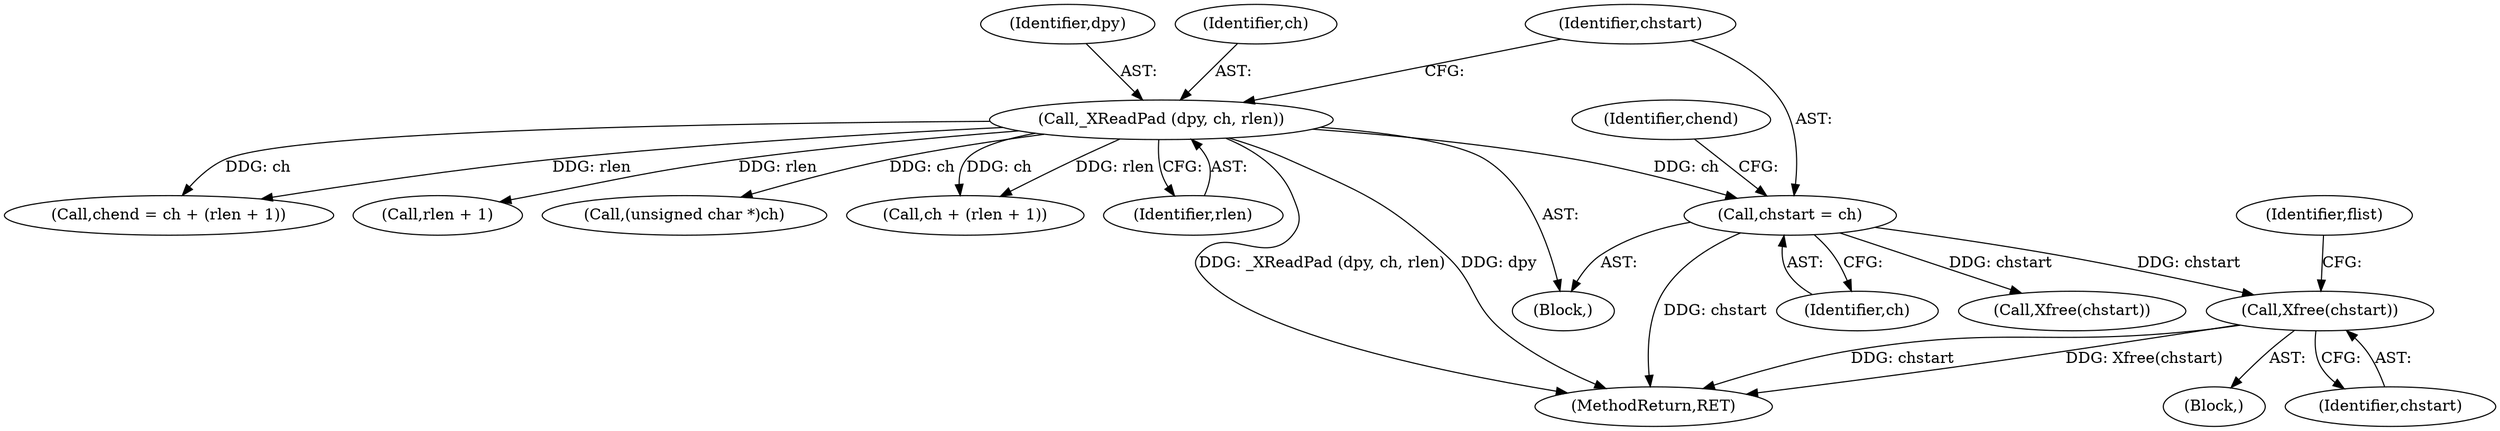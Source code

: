 digraph "0_libx11_b469da1430cdcee06e31c6251b83aede072a1ff0@API" {
"1000350" [label="(Call,Xfree(chstart))"];
"1000280" [label="(Call,chstart = ch)"];
"1000276" [label="(Call,_XReadPad (dpy, ch, rlen))"];
"1000276" [label="(Call,_XReadPad (dpy, ch, rlen))"];
"1000198" [label="(Block,)"];
"1000349" [label="(Block,)"];
"1000363" [label="(Call,Xfree(chstart))"];
"1000282" [label="(Identifier,ch)"];
"1000283" [label="(Call,chend = ch + (rlen + 1))"];
"1000353" [label="(Identifier,flist)"];
"1000287" [label="(Call,rlen + 1)"];
"1000351" [label="(Identifier,chstart)"];
"1000280" [label="(Call,chstart = ch)"];
"1000293" [label="(Call,(unsigned char *)ch)"];
"1000285" [label="(Call,ch + (rlen + 1))"];
"1000279" [label="(Identifier,rlen)"];
"1000350" [label="(Call,Xfree(chstart))"];
"1000277" [label="(Identifier,dpy)"];
"1000284" [label="(Identifier,chend)"];
"1000376" [label="(MethodReturn,RET)"];
"1000281" [label="(Identifier,chstart)"];
"1000278" [label="(Identifier,ch)"];
"1000350" -> "1000349"  [label="AST: "];
"1000350" -> "1000351"  [label="CFG: "];
"1000351" -> "1000350"  [label="AST: "];
"1000353" -> "1000350"  [label="CFG: "];
"1000350" -> "1000376"  [label="DDG: chstart"];
"1000350" -> "1000376"  [label="DDG: Xfree(chstart)"];
"1000280" -> "1000350"  [label="DDG: chstart"];
"1000280" -> "1000198"  [label="AST: "];
"1000280" -> "1000282"  [label="CFG: "];
"1000281" -> "1000280"  [label="AST: "];
"1000282" -> "1000280"  [label="AST: "];
"1000284" -> "1000280"  [label="CFG: "];
"1000280" -> "1000376"  [label="DDG: chstart"];
"1000276" -> "1000280"  [label="DDG: ch"];
"1000280" -> "1000363"  [label="DDG: chstart"];
"1000276" -> "1000198"  [label="AST: "];
"1000276" -> "1000279"  [label="CFG: "];
"1000277" -> "1000276"  [label="AST: "];
"1000278" -> "1000276"  [label="AST: "];
"1000279" -> "1000276"  [label="AST: "];
"1000281" -> "1000276"  [label="CFG: "];
"1000276" -> "1000376"  [label="DDG: _XReadPad (dpy, ch, rlen)"];
"1000276" -> "1000376"  [label="DDG: dpy"];
"1000276" -> "1000283"  [label="DDG: ch"];
"1000276" -> "1000283"  [label="DDG: rlen"];
"1000276" -> "1000285"  [label="DDG: ch"];
"1000276" -> "1000285"  [label="DDG: rlen"];
"1000276" -> "1000287"  [label="DDG: rlen"];
"1000276" -> "1000293"  [label="DDG: ch"];
}
